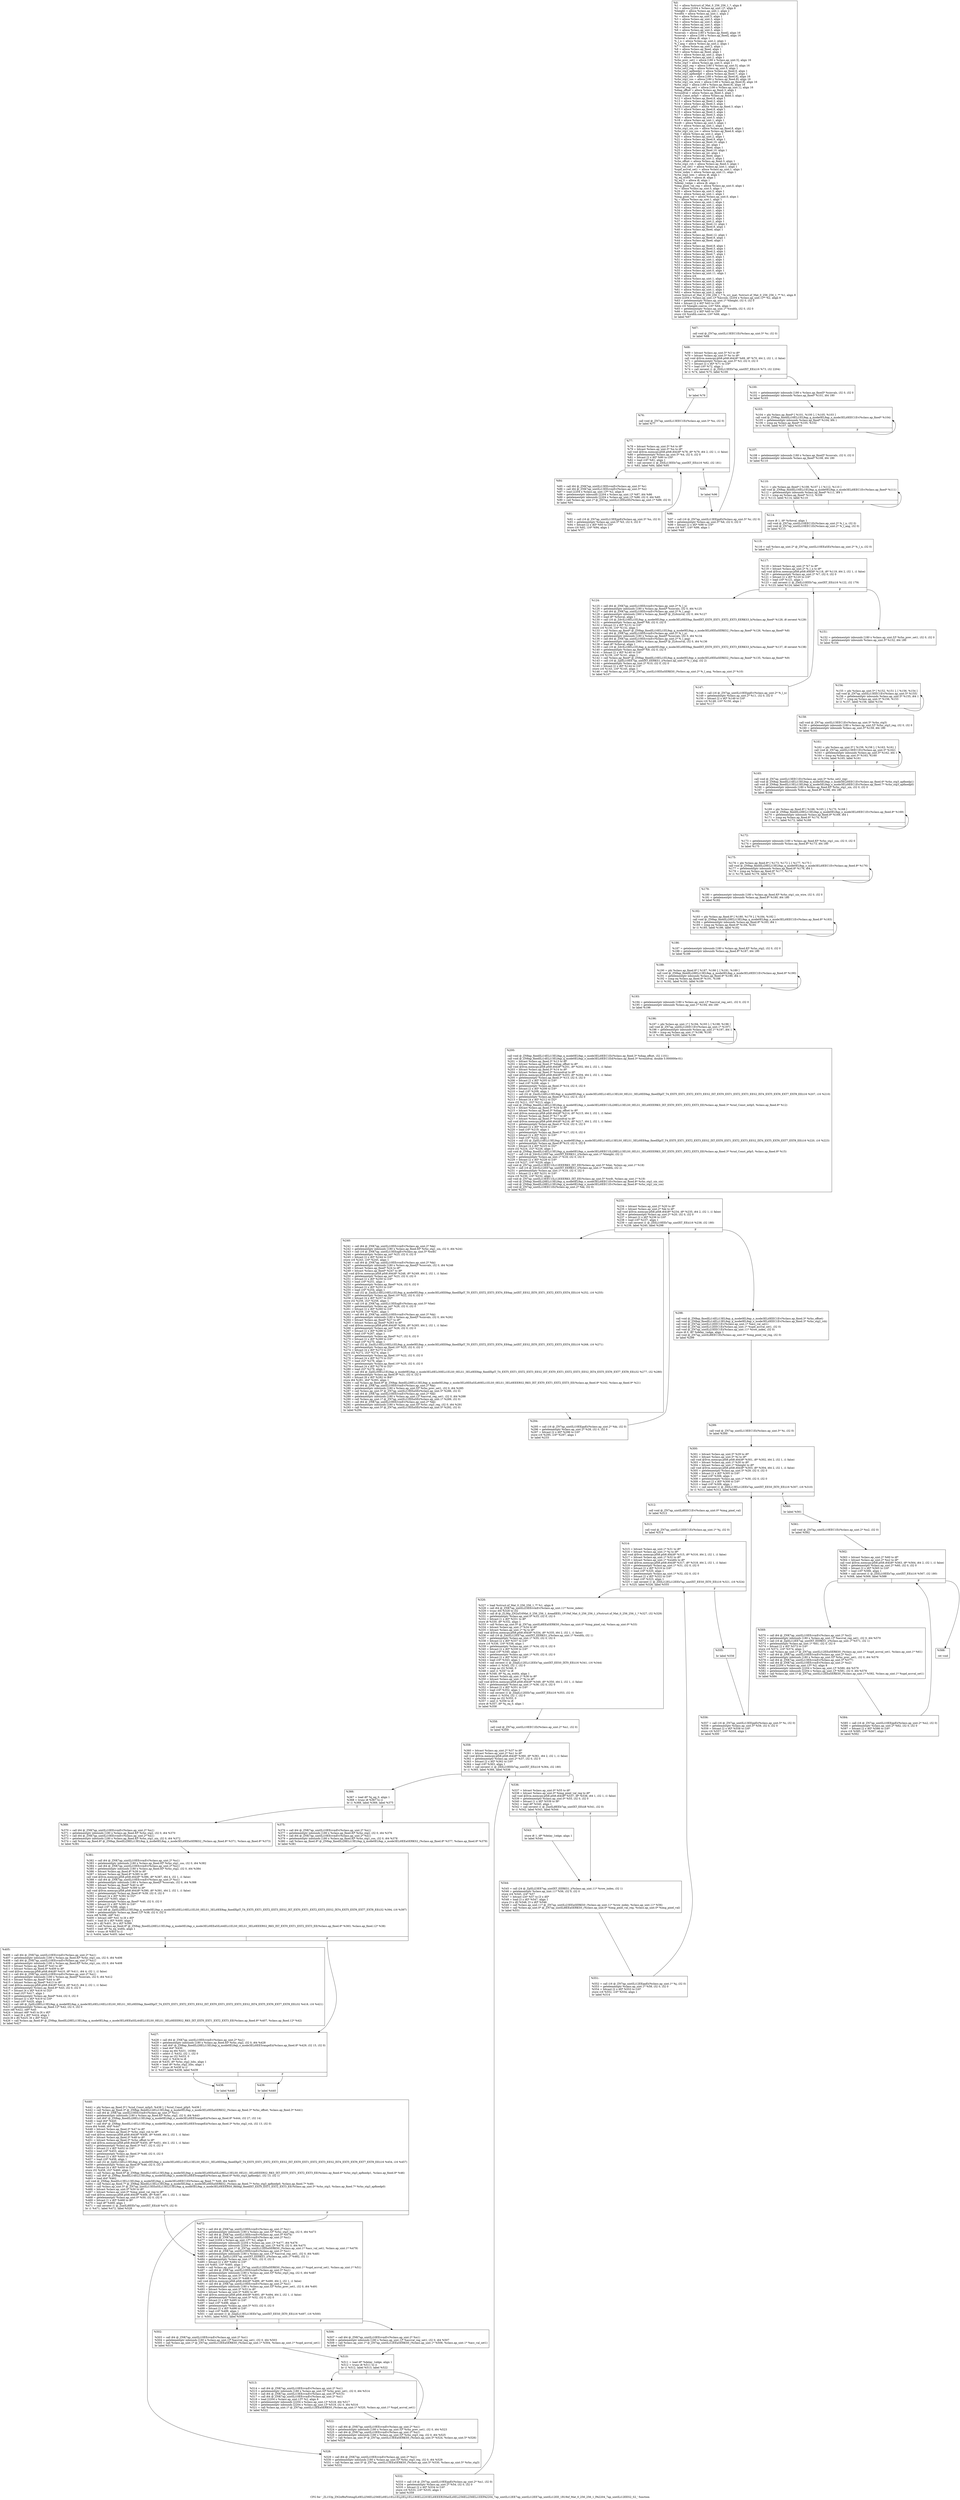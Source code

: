 digraph "CFG for '_ZL153p_ZN2xf8xfVotingILi0ELi256ELi256ELi0ELi1ELi1ELj2ELj1ELi180ELi2203ELi0EEER3MatILi0ELi256ELi256ELi1EEPA2204_7ap_uintILi12EE7ap_uintILi12EE7ap_uintILi12EE_1R19xf_Mat_0_256_256_1_PA2204_7ap_uintILi12EES2_S2_' function" {
	label="CFG for '_ZL153p_ZN2xf8xfVotingILi0ELi256ELi256ELi0ELi1ELi1ELj2ELj1ELi180ELi2203ELi0EEER3MatILi0ELi256ELi256ELi1EEPA2204_7ap_uintILi12EE7ap_uintILi12EE7ap_uintILi12EE_1R19xf_Mat_0_256_256_1_PA2204_7ap_uintILi12EES2_S2_' function";

	Node0x1832340 [shape=record,label="{%0:\l  %1 = alloca %struct.xf_Mat_0_256_256_1_*, align 8\l  %2 = alloca [2204 x %class.ap_uint.1]*, align 8\l  %height = alloca %class.ap_uint.1, align 2\l  %width = alloca %class.ap_uint.1, align 2\l  %r = alloca %class.ap_uint.5, align 1\l  %3 = alloca %class.ap_uint.5, align 1\l  %n = alloca %class.ap_uint.5, align 1\l  %4 = alloca %class.ap_uint.5, align 1\l  %5 = alloca %class.ap_uint.5, align 1\l  %6 = alloca %class.ap_uint.5, align 1\l  %sinvals = alloca [180 x %class.ap_fixed], align 16\l  %cosvals = alloca [180 x %class.ap_fixed], align 16\l  %rhoval = alloca i8, align 1\l  %_l_n = alloca %class.ap_uint.2, align 1\l  %_l_ang = alloca %class.ap_uint.2, align 1\l  %7 = alloca %class.ap_uint.2, align 1\l  %8 = alloca %class.ap_fixed, align 1\l  %9 = alloca %class.ap_fixed, align 1\l  %10 = alloca %class.ap_uint.2, align 1\l  %11 = alloca %class.ap_uint.2, align 1\l  %rho_prev_set1 = alloca [180 x %class.ap_uint.5], align 16\l  %rho_stg3 = alloca %class.ap_uint.5, align 1\l  %rho_stg3_reg = alloca [180 x %class.ap_uint.5], align 16\l  %rho_set2_reg = alloca %class.ap_uint.5, align 1\l  %rho_stg3_apfixedp1 = alloca %class.ap_fixed.6, align 1\l  %rho_stg3_apfixedp0 = alloca %class.ap_fixed.7, align 1\l  %rho_stg1_sin = alloca [180 x %class.ap_fixed.8], align 16\l  %rho_stg1_cos = alloca [180 x %class.ap_fixed.8], align 16\l  %rho_stg1_sin_wire = alloca [180 x %class.ap_fixed.8], align 16\l  %rho_stg2 = alloca [180 x %class.ap_fixed.8], align 16\l  %accval_reg_set1 = alloca [180 x %class.ap_uint.1], align 16\l  %diag_offset = alloca %class.ap_fixed.3, align 1\l  %roundval = alloca %class.ap_fixed.3, align 1\l  %rnd_Const_m0p5 = alloca %class.ap_fixed.3, align 1\l  %12 = alloca %class.ap_fixed.8, align 1\l  %13 = alloca %class.ap_fixed.3, align 1\l  %14 = alloca %class.ap_fixed.3, align 1\l  %rnd_Const_p0p5 = alloca %class.ap_fixed.3, align 1\l  %15 = alloca %class.ap_fixed.8, align 1\l  %16 = alloca %class.ap_fixed.3, align 1\l  %17 = alloca %class.ap_fixed.3, align 1\l  %hei = alloca %class.ap_uint.5, align 1\l  %18 = alloca %class.ap_uint.1, align 1\l  %wdt = alloca %class.ap_uint.5, align 1\l  %19 = alloca %class.ap_uint.1, align 1\l  %rho_stg1_sin_sin = alloca %class.ap_fixed.8, align 1\l  %rho_stg1_sin_cos = alloca %class.ap_fixed.8, align 1\l  %ki = alloca %class.ap_uint.2, align 1\l  %20 = alloca %class.ap_uint.2, align 1\l  %21 = alloca %class.ap_fixed.9, align 1\l  %22 = alloca %class.ap_fixed.10, align 1\l  %23 = alloca %class.ap_int, align 1\l  %24 = alloca %class.ap_fixed, align 1\l  %25 = alloca %class.ap_fixed.10, align 1\l  %26 = alloca %class.ap_int, align 1\l  %27 = alloca %class.ap_fixed, align 1\l  %28 = alloca %class.ap_uint.2, align 1\l  %rho_offset = alloca %class.ap_fixed.3, align 1\l  %rho_stg2_rsh = alloca %class.ap_fixed.3, align 1\l  %acc_val_set1 = alloca %class.ap_uint.1, align 1\l  %upd_accval_set1 = alloca %class.ap_uint.1, align 1\l  %row_index = alloca %class.ap_uint.11, align 1\l  %rho_stg2_lsbs = alloca i8, align 1\l  %j_eq_width = alloca i8, align 1\l  %j_eq_0 = alloca i8, align 1\l  %delay_1edge = alloca i8, align 1\l  %img_pixel_val_reg = alloca %class.ap_uint.0, align 1\l  %i = alloca %class.ap_uint.5, align 1\l  %29 = alloca %class.ap_uint.5, align 1\l  %30 = alloca %class.ap_uint.1, align 1\l  %img_pixel_val = alloca %class.ap_uint.0, align 1\l  %j = alloca %class.ap_uint.1, align 1\l  %31 = alloca %class.ap_uint.1, align 1\l  %32 = alloca %class.ap_uint.1, align 1\l  %33 = alloca %class.ap_uint.0, align 1\l  %34 = alloca %class.ap_uint.1, align 1\l  %35 = alloca %class.ap_uint.1, align 1\l  %36 = alloca %class.ap_uint.1, align 1\l  %n1 = alloca %class.ap_uint.2, align 1\l  %37 = alloca %class.ap_uint.2, align 1\l  %38 = alloca %class.ap_fixed.12, align 1\l  %39 = alloca %class.ap_fixed.8, align 1\l  %40 = alloca %class.ap_fixed, align 1\l  %41 = alloca i48\l  %42 = alloca %class.ap_fixed.12, align 1\l  %43 = alloca %class.ap_fixed.8, align 1\l  %44 = alloca %class.ap_fixed, align 1\l  %45 = alloca i48\l  %46 = alloca %class.ap_fixed.8, align 1\l  %47 = alloca %class.ap_fixed.3, align 1\l  %48 = alloca %class.ap_fixed.3, align 1\l  %49 = alloca %class.ap_fixed.7, align 1\l  %50 = alloca %class.ap_uint.0, align 1\l  %51 = alloca %class.ap_uint.1, align 1\l  %52 = alloca %class.ap_uint.5, align 1\l  %53 = alloca %class.ap_uint.5, align 1\l  %54 = alloca %class.ap_uint.2, align 1\l  %55 = alloca %class.ap_uint.0, align 1\l  %56 = alloca %class.ap_uint.11, align 1\l  %57 = alloca i24\l  %58 = alloca %class.ap_uint.1, align 1\l  %59 = alloca %class.ap_uint.5, align 1\l  %n2 = alloca %class.ap_uint.2, align 1\l  %60 = alloca %class.ap_uint.2, align 1\l  %61 = alloca %class.ap_uint.1, align 1\l  %62 = alloca %class.ap_uint.2, align 1\l  store %struct.xf_Mat_0_256_256_1_* %_src_mat, %struct.xf_Mat_0_256_256_1_** %1, align 8\l  store [2204 x %class.ap_uint.1]* %accum, [2204 x %class.ap_uint.1]** %2, align 8\l  %63 = getelementptr %class.ap_uint.1* %height, i32 0, i32 0\l  %64 = bitcast [2 x i8]* %63 to i16*\l  store i16 %height.coerce, i16* %64, align 1\l  %65 = getelementptr %class.ap_uint.1* %width, i32 0, i32 0\l  %66 = bitcast [2 x i8]* %65 to i16*\l  store i16 %width.coerce, i16* %66, align 1\l  br label %67\l}"];
	Node0x1832340 -> Node0x1838530;
	Node0x1838530 [shape=record,label="{%67:\l\l  call void @_ZN7ap_uintILi13EEC1Ei(%class.ap_uint.5* %r, i32 0)\l  br label %68\l}"];
	Node0x1838530 -> Node0x18387c0;
	Node0x18387c0 [shape=record,label="{%68:\l\l  %69 = bitcast %class.ap_uint.5* %3 to i8*\l  %70 = bitcast %class.ap_uint.5* %r to i8*\l  call void @llvm.memcpy.p0i8.p0i8.i64(i8* %69, i8* %70, i64 2, i32 1, i1 false)\l  %71 = getelementptr %class.ap_uint.5* %3, i32 0, i32 0\l  %72 = bitcast [2 x i8]* %71 to i16*\l  %73 = load i16* %72, align 1\l  %74 = call zeroext i1 @_ZltILi13EEb7ap_uintIXT_EEi(i16 %73, i32 2204)\l  br i1 %74, label %75, label %100\l|{<s0>T|<s1>F}}"];
	Node0x18387c0:s0 -> Node0x1838d00;
	Node0x18387c0:s1 -> Node0x1838da0;
	Node0x1838d00 [shape=record,label="{%75:\l\l  br label %76\l}"];
	Node0x1838d00 -> Node0x1838ef0;
	Node0x1838ef0 [shape=record,label="{%76:\l\l  call void @_ZN7ap_uintILi13EEC1Ei(%class.ap_uint.5* %n, i32 0)\l  br label %77\l}"];
	Node0x1838ef0 -> Node0x18390b0;
	Node0x18390b0 [shape=record,label="{%77:\l\l  %78 = bitcast %class.ap_uint.5* %4 to i8*\l  %79 = bitcast %class.ap_uint.5* %n to i8*\l  call void @llvm.memcpy.p0i8.p0i8.i64(i8* %78, i8* %79, i64 2, i32 1, i1 false)\l  %80 = getelementptr %class.ap_uint.5* %4, i32 0, i32 0\l  %81 = bitcast [2 x i8]* %80 to i16*\l  %82 = load i16* %81, align 1\l  %83 = call zeroext i1 @_ZltILi13EEb7ap_uintIXT_EEi(i16 %82, i32 181)\l  br i1 %83, label %84, label %95\l|{<s0>T|<s1>F}}"];
	Node0x18390b0:s0 -> Node0x1839540;
	Node0x18390b0:s1 -> Node0x18395e0;
	Node0x1839540 [shape=record,label="{%84:\l\l  %85 = call i64 @_ZNK7ap_uintILi13EEcvmEv(%class.ap_uint.5* %r)\l  %86 = call i64 @_ZNK7ap_uintILi13EEcvmEv(%class.ap_uint.5* %n)\l  %87 = load [2204 x %class.ap_uint.1]** %2, align 8\l  %88 = getelementptr inbounds [2204 x %class.ap_uint.1]* %87, i64 %86\l  %89 = getelementptr inbounds [2204 x %class.ap_uint.1]* %88, i32 0, i64 %85\l  %90 = call %class.ap_uint.1* @_ZN7ap_uintILi12EEaSEi(%class.ap_uint.1* %89, i32 0)\l  br label %91\l}"];
	Node0x1839540 -> Node0x1839d50;
	Node0x1839d50 [shape=record,label="{%91:\l\l  %92 = call i16 @_ZN7ap_uintILi13EEppEi(%class.ap_uint.5* %n, i32 0)\l  %93 = getelementptr %class.ap_uint.5* %5, i32 0, i32 0\l  %94 = bitcast [2 x i8]* %93 to i16*\l  store i16 %92, i16* %94, align 1\l  br label %77\l}"];
	Node0x1839d50 -> Node0x18390b0;
	Node0x18395e0 [shape=record,label="{%95:\l\l  br label %96\l}"];
	Node0x18395e0 -> Node0x183a290;
	Node0x183a290 [shape=record,label="{%96:\l\l  %97 = call i16 @_ZN7ap_uintILi13EEppEi(%class.ap_uint.5* %r, i32 0)\l  %98 = getelementptr %class.ap_uint.5* %6, i32 0, i32 0\l  %99 = bitcast [2 x i8]* %98 to i16*\l  store i16 %97, i16* %99, align 1\l  br label %68\l}"];
	Node0x183a290 -> Node0x18387c0;
	Node0x1838da0 [shape=record,label="{%100:\l\l  %101 = getelementptr inbounds [180 x %class.ap_fixed]* %sinvals, i32 0, i32 0\l  %102 = getelementptr inbounds %class.ap_fixed* %101, i64 180\l  br label %103\l}"];
	Node0x1838da0 -> Node0x183a7a0;
	Node0x183a7a0 [shape=record,label="{%103:\l\l  %104 = phi %class.ap_fixed* [ %101, %100 ], [ %105, %103 ]\l  call void @_ZN8ap_fixedILi16ELi1EL9ap_q_mode0EL9ap_o_mode3ELi0EEC1Ev(%class.ap_fixed* %104)\l  %105 = getelementptr inbounds %class.ap_fixed* %104, i64 1\l  %106 = icmp eq %class.ap_fixed* %105, %102\l  br i1 %106, label %107, label %103\l|{<s0>T|<s1>F}}"];
	Node0x183a7a0:s0 -> Node0x183acd0;
	Node0x183a7a0:s1 -> Node0x183a7a0;
	Node0x183acd0 [shape=record,label="{%107:\l\l  %108 = getelementptr inbounds [180 x %class.ap_fixed]* %cosvals, i32 0, i32 0\l  %109 = getelementptr inbounds %class.ap_fixed* %108, i64 180\l  br label %110\l}"];
	Node0x183acd0 -> Node0x183af20;
	Node0x183af20 [shape=record,label="{%110:\l\l  %111 = phi %class.ap_fixed* [ %108, %107 ], [ %112, %110 ]\l  call void @_ZN8ap_fixedILi16ELi1EL9ap_q_mode0EL9ap_o_mode3ELi0EEC1Ev(%class.ap_fixed* %111)\l  %112 = getelementptr inbounds %class.ap_fixed* %111, i64 1\l  %113 = icmp eq %class.ap_fixed* %112, %109\l  br i1 %113, label %114, label %110\l|{<s0>T|<s1>F}}"];
	Node0x183af20:s0 -> Node0x183b0c0;
	Node0x183af20:s1 -> Node0x183af20;
	Node0x183b0c0 [shape=record,label="{%114:\l\l  store i8 1, i8* %rhoval, align 1\l  call void @_ZN7ap_uintILi10EEC1Ei(%class.ap_uint.2* %_l_n, i32 0)\l  call void @_ZN7ap_uintILi10EEC1Ei(%class.ap_uint.2* %_l_ang, i32 0)\l  br label %115\l}"];
	Node0x183b0c0 -> Node0x183b6f0;
	Node0x183b6f0 [shape=record,label="{%115:\l\l  %116 = call %class.ap_uint.2* @_ZN7ap_uintILi10EEaSEi(%class.ap_uint.2* %_l_n, i32 0)\l  br label %117\l}"];
	Node0x183b6f0 -> Node0x183b9b0;
	Node0x183b9b0 [shape=record,label="{%117:\l\l  %118 = bitcast %class.ap_uint.2* %7 to i8*\l  %119 = bitcast %class.ap_uint.2* %_l_n to i8*\l  call void @llvm.memcpy.p0i8.p0i8.i64(i8* %118, i8* %119, i64 2, i32 1, i1 false)\l  %120 = getelementptr %class.ap_uint.2* %7, i32 0, i32 0\l  %121 = bitcast [2 x i8]* %120 to i16*\l  %122 = load i16* %121, align 1\l  %123 = call zeroext i1 @_ZleILi10EEb7ap_uintIXT_EEi(i16 %122, i32 179)\l  br i1 %123, label %124, label %151\l|{<s0>T|<s1>F}}"];
	Node0x183b9b0:s0 -> Node0x183c090;
	Node0x183b9b0:s1 -> Node0x183c130;
	Node0x183c090 [shape=record,label="{%124:\l\l  %125 = call i64 @_ZNK7ap_uintILi10EEcvmEv(%class.ap_uint.2* %_l_n)\l  %126 = getelementptr inbounds [180 x %class.ap_fixed]* %sinvals, i32 0, i64 %125\l  %127 = call i64 @_ZNK7ap_uintILi10EEcvmEv(%class.ap_uint.2* %_l_ang)\l  %128 = getelementptr inbounds [360 x %class.ap_fixed]* @_ZL6sinval, i32 0, i64 %127\l  %129 = load i8* %rhoval, align 1\l  %130 = call i16 @_ZdvILi16ELi1EL9ap_q_mode0EL9ap_o_mode3ELi0EE8ap_fixedIXT_EXT0_EXT1_EXT2_EXT3_EERKS3_h(%class.ap_fixed* %128, i8 zeroext %129)\l  %131 = getelementptr %class.ap_fixed* %8, i32 0, i32 0\l  %132 = bitcast [2 x i8]* %131 to i16*\l  store i16 %130, i16* %132, align 1\l  %133 = call %class.ap_fixed* @_ZN8ap_fixedILi16ELi1EL9ap_q_mode0EL9ap_o_mode3ELi0EEaSERKS2_(%class.ap_fixed* %126, %class.ap_fixed* %8)\l  %134 = call i64 @_ZNK7ap_uintILi10EEcvmEv(%class.ap_uint.2* %_l_n)\l  %135 = getelementptr inbounds [180 x %class.ap_fixed]* %cosvals, i32 0, i64 %134\l  %136 = call i64 @_ZNK7ap_uintILi10EEcvmEv(%class.ap_uint.2* %_l_ang)\l  %137 = getelementptr inbounds [360 x %class.ap_fixed]* @_ZL6cosval, i32 0, i64 %136\l  %138 = load i8* %rhoval, align 1\l  %139 = call i16 @_ZdvILi16ELi1EL9ap_q_mode0EL9ap_o_mode3ELi0EE8ap_fixedIXT_EXT0_EXT1_EXT2_EXT3_EERKS3_h(%class.ap_fixed* %137, i8 zeroext %138)\l  %140 = getelementptr %class.ap_fixed* %9, i32 0, i32 0\l  %141 = bitcast [2 x i8]* %140 to i16*\l  store i16 %139, i16* %141, align 1\l  %142 = call %class.ap_fixed* @_ZN8ap_fixedILi16ELi1EL9ap_q_mode0EL9ap_o_mode3ELi0EEaSERKS2_(%class.ap_fixed* %135, %class.ap_fixed* %9)\l  %143 = call i16 @_ZplILi10EE7ap_uintIXT_EERKS1_i(%class.ap_uint.2* %_l_ang, i32 2)\l  %144 = getelementptr %class.ap_uint.2* %10, i32 0, i32 0\l  %145 = bitcast [2 x i8]* %144 to i16*\l  store i16 %143, i16* %145, align 1\l  %146 = call %class.ap_uint.2* @_ZN7ap_uintILi10EEaSERKS0_(%class.ap_uint.2* %_l_ang, %class.ap_uint.2* %10)\l  br label %147\l}"];
	Node0x183c090 -> Node0x183dc30;
	Node0x183dc30 [shape=record,label="{%147:\l\l  %148 = call i16 @_ZN7ap_uintILi10EEppEv(%class.ap_uint.2* %_l_n)\l  %149 = getelementptr %class.ap_uint.2* %11, i32 0, i32 0\l  %150 = bitcast [2 x i8]* %149 to i16*\l  store i16 %148, i16* %150, align 1\l  br label %117\l}"];
	Node0x183dc30 -> Node0x183b9b0;
	Node0x183c130 [shape=record,label="{%151:\l\l  %152 = getelementptr inbounds [180 x %class.ap_uint.5]* %rho_prev_set1, i32 0, i32 0\l  %153 = getelementptr inbounds %class.ap_uint.5* %152, i64 180\l  br label %154\l}"];
	Node0x183c130 -> Node0x183e930;
	Node0x183e930 [shape=record,label="{%154:\l\l  %155 = phi %class.ap_uint.5* [ %152, %151 ], [ %156, %154 ]\l  call void @_ZN7ap_uintILi13EEC1Ev(%class.ap_uint.5* %155)\l  %156 = getelementptr inbounds %class.ap_uint.5* %155, i64 1\l  %157 = icmp eq %class.ap_uint.5* %156, %153\l  br i1 %157, label %158, label %154\l|{<s0>T|<s1>F}}"];
	Node0x183e930:s0 -> Node0x183ee50;
	Node0x183e930:s1 -> Node0x183e930;
	Node0x183ee50 [shape=record,label="{%158:\l\l  call void @_ZN7ap_uintILi13EEC1Ev(%class.ap_uint.5* %rho_stg3)\l  %159 = getelementptr inbounds [180 x %class.ap_uint.5]* %rho_stg3_reg, i32 0, i32 0\l  %160 = getelementptr inbounds %class.ap_uint.5* %159, i64 180\l  br label %161\l}"];
	Node0x183ee50 -> Node0x183f140;
	Node0x183f140 [shape=record,label="{%161:\l\l  %162 = phi %class.ap_uint.5* [ %159, %158 ], [ %163, %161 ]\l  call void @_ZN7ap_uintILi13EEC1Ev(%class.ap_uint.5* %162)\l  %163 = getelementptr inbounds %class.ap_uint.5* %162, i64 1\l  %164 = icmp eq %class.ap_uint.5* %163, %160\l  br i1 %164, label %165, label %161\l|{<s0>T|<s1>F}}"];
	Node0x183f140:s0 -> Node0x183f4e0;
	Node0x183f140:s1 -> Node0x183f140;
	Node0x183f4e0 [shape=record,label="{%165:\l\l  call void @_ZN7ap_uintILi13EEC1Ev(%class.ap_uint.5* %rho_set2_reg)\l  call void @_ZN8ap_fixedILi14ELi13EL9ap_q_mode5EL9ap_o_mode3ELi0EEC1Ev(%class.ap_fixed.6* %rho_stg3_apfixedp1)\l  call void @_ZN8ap_fixedILi13ELi13EL9ap_q_mode5EL9ap_o_mode3ELi0EEC1Ev(%class.ap_fixed.7* %rho_stg3_apfixedp0)\l  %166 = getelementptr inbounds [180 x %class.ap_fixed.8]* %rho_stg1_sin, i32 0, i32 0\l  %167 = getelementptr inbounds %class.ap_fixed.8* %166, i64 180\l  br label %168\l}"];
	Node0x183f4e0 -> Node0x183fbf0;
	Node0x183fbf0 [shape=record,label="{%168:\l\l  %169 = phi %class.ap_fixed.8* [ %166, %165 ], [ %170, %168 ]\l  call void @_ZN8ap_fixedILi28ELi13EL9ap_q_mode0EL9ap_o_mode3ELi0EEC1Ev(%class.ap_fixed.8* %169)\l  %170 = getelementptr inbounds %class.ap_fixed.8* %169, i64 1\l  %171 = icmp eq %class.ap_fixed.8* %170, %167\l  br i1 %171, label %172, label %168\l|{<s0>T|<s1>F}}"];
	Node0x183fbf0:s0 -> Node0x18401f0;
	Node0x183fbf0:s1 -> Node0x183fbf0;
	Node0x18401f0 [shape=record,label="{%172:\l\l  %173 = getelementptr inbounds [180 x %class.ap_fixed.8]* %rho_stg1_cos, i32 0, i32 0\l  %174 = getelementptr inbounds %class.ap_fixed.8* %173, i64 180\l  br label %175\l}"];
	Node0x18401f0 -> Node0x1840440;
	Node0x1840440 [shape=record,label="{%175:\l\l  %176 = phi %class.ap_fixed.8* [ %173, %172 ], [ %177, %175 ]\l  call void @_ZN8ap_fixedILi28ELi13EL9ap_q_mode0EL9ap_o_mode3ELi0EEC1Ev(%class.ap_fixed.8* %176)\l  %177 = getelementptr inbounds %class.ap_fixed.8* %176, i64 1\l  %178 = icmp eq %class.ap_fixed.8* %177, %174\l  br i1 %178, label %179, label %175\l|{<s0>T|<s1>F}}"];
	Node0x1840440:s0 -> Node0x1840590;
	Node0x1840440:s1 -> Node0x1840440;
	Node0x1840590 [shape=record,label="{%179:\l\l  %180 = getelementptr inbounds [180 x %class.ap_fixed.8]* %rho_stg1_sin_wire, i32 0, i32 0\l  %181 = getelementptr inbounds %class.ap_fixed.8* %180, i64 180\l  br label %182\l}"];
	Node0x1840590 -> Node0x18409a0;
	Node0x18409a0 [shape=record,label="{%182:\l\l  %183 = phi %class.ap_fixed.8* [ %180, %179 ], [ %184, %182 ]\l  call void @_ZN8ap_fixedILi28ELi13EL9ap_q_mode0EL9ap_o_mode3ELi0EEC1Ev(%class.ap_fixed.8* %183)\l  %184 = getelementptr inbounds %class.ap_fixed.8* %183, i64 1\l  %185 = icmp eq %class.ap_fixed.8* %184, %181\l  br i1 %185, label %186, label %182\l|{<s0>T|<s1>F}}"];
	Node0x18409a0:s0 -> Node0x1840dc0;
	Node0x18409a0:s1 -> Node0x18409a0;
	Node0x1840dc0 [shape=record,label="{%186:\l\l  %187 = getelementptr inbounds [180 x %class.ap_fixed.8]* %rho_stg2, i32 0, i32 0\l  %188 = getelementptr inbounds %class.ap_fixed.8* %187, i64 180\l  br label %189\l}"];
	Node0x1840dc0 -> Node0x1841010;
	Node0x1841010 [shape=record,label="{%189:\l\l  %190 = phi %class.ap_fixed.8* [ %187, %186 ], [ %191, %189 ]\l  call void @_ZN8ap_fixedILi28ELi13EL9ap_q_mode0EL9ap_o_mode3ELi0EEC1Ev(%class.ap_fixed.8* %190)\l  %191 = getelementptr inbounds %class.ap_fixed.8* %190, i64 1\l  %192 = icmp eq %class.ap_fixed.8* %191, %188\l  br i1 %192, label %193, label %189\l|{<s0>T|<s1>F}}"];
	Node0x1841010:s0 -> Node0x18410f0;
	Node0x1841010:s1 -> Node0x1841010;
	Node0x18410f0 [shape=record,label="{%193:\l\l  %194 = getelementptr inbounds [180 x %class.ap_uint.1]* %accval_reg_set1, i32 0, i32 0\l  %195 = getelementptr inbounds %class.ap_uint.1* %194, i64 180\l  br label %196\l}"];
	Node0x18410f0 -> Node0x1841500;
	Node0x1841500 [shape=record,label="{%196:\l\l  %197 = phi %class.ap_uint.1* [ %194, %193 ], [ %198, %196 ]\l  call void @_ZN7ap_uintILi12EEC1Ev(%class.ap_uint.1* %197)\l  %198 = getelementptr inbounds %class.ap_uint.1* %197, i64 1\l  %199 = icmp eq %class.ap_uint.1* %198, %195\l  br i1 %199, label %200, label %196\l|{<s0>T|<s1>F}}"];
	Node0x1841500:s0 -> Node0x18418e0;
	Node0x1841500:s1 -> Node0x1841500;
	Node0x18418e0 [shape=record,label="{%200:\l\l  call void @_ZN8ap_fixedILi14ELi13EL9ap_q_mode0EL9ap_o_mode3ELi0EEC1Ei(%class.ap_fixed.3* %diag_offset, i32 1101)\l  call void @_ZN8ap_fixedILi14ELi13EL9ap_q_mode0EL9ap_o_mode3ELi0EEC1Ed(%class.ap_fixed.3* %roundval, double 5.000000e-01)\l  %201 = bitcast %class.ap_fixed.3* %13 to i8*\l  %202 = bitcast %class.ap_fixed.3* %diag_offset to i8*\l  call void @llvm.memcpy.p0i8.p0i8.i64(i8* %201, i8* %202, i64 2, i32 1, i1 false)\l  %203 = bitcast %class.ap_fixed.3* %14 to i8*\l  %204 = bitcast %class.ap_fixed.3* %roundval to i8*\l  call void @llvm.memcpy.p0i8.p0i8.i64(i8* %203, i8* %204, i64 2, i32 1, i1 false)\l  %205 = getelementptr %class.ap_fixed.3* %13, i32 0, i32 0\l  %206 = bitcast [2 x i8]* %205 to i16*\l  %207 = load i16* %206, align 1\l  %208 = getelementptr %class.ap_fixed.3* %14, i32 0, i32 0\l  %209 = bitcast [2 x i8]* %208 to i16*\l  %210 = load i16* %209, align 1\l  %211 = call i32 @_ZmiILi14ELi13EL9ap_q_mode0EL9ap_o_mode3ELi0ELi14ELi13ELS0_0ELS1_3ELi0EE8ap_fixedIXplT_T4_EXT5_EXT1_EXT2_EXT3_EES2_IXT_EXT0_EXT1_EXT2_EXT3_EES2_IXT4_EXT5_EXT6_EXT7_EXT8_EE(i16 %207, i16 %210)\l  %212 = getelementptr %class.ap_fixed.8* %12, i32 0, i32 0\l  %213 = bitcast [4 x i8]* %212 to i32*\l  store i32 %211, i32* %213, align 1\l  call void @_ZN8ap_fixedILi14ELi13EL9ap_q_mode0EL9ap_o_mode3ELi0EEC1ILi28ELi13ELS0_0ELS1_3ELi0EEERKS_IXT_EXT0_EXT1_EXT2_EXT3_EE(%class.ap_fixed.3* %rnd_Const_m0p5, %class.ap_fixed.8* %12)\l  %214 = bitcast %class.ap_fixed.3* %16 to i8*\l  %215 = bitcast %class.ap_fixed.3* %diag_offset to i8*\l  call void @llvm.memcpy.p0i8.p0i8.i64(i8* %214, i8* %215, i64 2, i32 1, i1 false)\l  %216 = bitcast %class.ap_fixed.3* %17 to i8*\l  %217 = bitcast %class.ap_fixed.3* %roundval to i8*\l  call void @llvm.memcpy.p0i8.p0i8.i64(i8* %216, i8* %217, i64 2, i32 1, i1 false)\l  %218 = getelementptr %class.ap_fixed.3* %16, i32 0, i32 0\l  %219 = bitcast [2 x i8]* %218 to i16*\l  %220 = load i16* %219, align 1\l  %221 = getelementptr %class.ap_fixed.3* %17, i32 0, i32 0\l  %222 = bitcast [2 x i8]* %221 to i16*\l  %223 = load i16* %222, align 1\l  %224 = call i32 @_ZplILi14ELi13EL9ap_q_mode0EL9ap_o_mode3ELi0ELi14ELi13ELS0_0ELS1_3ELi0EE8ap_fixedIXplT_T4_EXT5_EXT1_EXT2_EXT3_EES2_IXT_EXT0_EXT1_EXT2_EXT3_EES2_IXT4_EXT5_EXT6_EXT7_EXT8_EE(i16 %220, i16 %223)\l  %225 = getelementptr %class.ap_fixed.8* %15, i32 0, i32 0\l  %226 = bitcast [4 x i8]* %225 to i32*\l  store i32 %224, i32* %226, align 1\l  call void @_ZN8ap_fixedILi14ELi13EL9ap_q_mode0EL9ap_o_mode3ELi0EEC1ILi28ELi13ELS0_0ELS1_3ELi0EEERKS_IXT_EXT0_EXT1_EXT2_EXT3_EE(%class.ap_fixed.3* %rnd_Const_p0p5, %class.ap_fixed.8* %15)\l  %227 = call i16 @_ZdvILi12EE7ap_uintIXT_EERKS1_i(%class.ap_uint.1* %height, i32 2)\l  %228 = getelementptr %class.ap_uint.1* %18, i32 0, i32 0\l  %229 = bitcast [2 x i8]* %228 to i16*\l  store i16 %227, i16* %229, align 1\l  call void @_ZN7ap_uintILi13EEC1ILi12EEERKS_IXT_EE(%class.ap_uint.5* %hei, %class.ap_uint.1* %18)\l  %230 = call i16 @_ZdvILi12EE7ap_uintIXT_EERKS1_i(%class.ap_uint.1* %width, i32 2)\l  %231 = getelementptr %class.ap_uint.1* %19, i32 0, i32 0\l  %232 = bitcast [2 x i8]* %231 to i16*\l  store i16 %230, i16* %232, align 1\l  call void @_ZN7ap_uintILi13EEC1ILi12EEERKS_IXT_EE(%class.ap_uint.5* %wdt, %class.ap_uint.1* %19)\l  call void @_ZN8ap_fixedILi28ELi13EL9ap_q_mode0EL9ap_o_mode3ELi0EEC1Ev(%class.ap_fixed.8* %rho_stg1_sin_sin)\l  call void @_ZN8ap_fixedILi28ELi13EL9ap_q_mode0EL9ap_o_mode3ELi0EEC1Ev(%class.ap_fixed.8* %rho_stg1_sin_cos)\l  call void @_ZN7ap_uintILi10EEC1Ei(%class.ap_uint.2* %ki, i32 0)\l  br label %233\l}"];
	Node0x18418e0 -> Node0x1844a50;
	Node0x1844a50 [shape=record,label="{%233:\l\l  %234 = bitcast %class.ap_uint.2* %20 to i8*\l  %235 = bitcast %class.ap_uint.2* %ki to i8*\l  call void @llvm.memcpy.p0i8.p0i8.i64(i8* %234, i8* %235, i64 2, i32 1, i1 false)\l  %236 = getelementptr %class.ap_uint.2* %20, i32 0, i32 0\l  %237 = bitcast [2 x i8]* %236 to i16*\l  %238 = load i16* %237, align 1\l  %239 = call zeroext i1 @_ZltILi10EEb7ap_uintIXT_EEi(i16 %238, i32 180)\l  br i1 %239, label %240, label %298\l|{<s0>T|<s1>F}}"];
	Node0x1844a50:s0 -> Node0x18451f0;
	Node0x1844a50:s1 -> Node0x1845290;
	Node0x18451f0 [shape=record,label="{%240:\l\l  %241 = call i64 @_ZNK7ap_uintILi10EEcvmEv(%class.ap_uint.2* %ki)\l  %242 = getelementptr inbounds [180 x %class.ap_fixed.8]* %rho_stg1_sin, i32 0, i64 %241\l  %243 = call i16 @_ZNK7ap_uintILi13EEngEv(%class.ap_uint.5* %wdt)\l  %244 = getelementptr %class.ap_int* %23, i32 0, i32 0\l  %245 = bitcast [2 x i8]* %244 to i16*\l  store i16 %243, i16* %245, align 1\l  %246 = call i64 @_ZNK7ap_uintILi10EEcvmEv(%class.ap_uint.2* %ki)\l  %247 = getelementptr inbounds [180 x %class.ap_fixed]* %cosvals, i32 0, i64 %246\l  %248 = bitcast %class.ap_fixed* %24 to i8*\l  %249 = bitcast %class.ap_fixed* %247 to i8*\l  call void @llvm.memcpy.p0i8.p0i8.i64(i8* %248, i8* %249, i64 2, i32 1, i1 false)\l  %250 = getelementptr %class.ap_int* %23, i32 0, i32 0\l  %251 = bitcast [2 x i8]* %250 to i16*\l  %252 = load i16* %251, align 1\l  %253 = getelementptr %class.ap_fixed* %24, i32 0, i32 0\l  %254 = bitcast [2 x i8]* %253 to i16*\l  %255 = load i16* %254, align 1\l  %256 = call i32 @_ZmlILi14ELi16ELi1EL9ap_q_mode0EL9ap_o_mode3ELi0EE8ap_fixedIXplT_T0_EXT1_EXT2_EXT3_EXT4_EE6ap_intIXT_EES2_IXT0_EXT1_EXT2_EXT3_EXT4_EE(i16 %252, i16 %255)\l  %257 = getelementptr %class.ap_fixed.10* %22, i32 0, i32 0\l  %258 = bitcast [4 x i8]* %257 to i32*\l  store i32 %256, i32* %258, align 1\l  %259 = call i16 @_ZNK7ap_uintILi13EEngEv(%class.ap_uint.5* %hei)\l  %260 = getelementptr %class.ap_int* %26, i32 0, i32 0\l  %261 = bitcast [2 x i8]* %260 to i16*\l  store i16 %259, i16* %261, align 1\l  %262 = call i64 @_ZNK7ap_uintILi10EEcvmEv(%class.ap_uint.2* %ki)\l  %263 = getelementptr inbounds [180 x %class.ap_fixed]* %sinvals, i32 0, i64 %262\l  %264 = bitcast %class.ap_fixed* %27 to i8*\l  %265 = bitcast %class.ap_fixed* %263 to i8*\l  call void @llvm.memcpy.p0i8.p0i8.i64(i8* %264, i8* %265, i64 2, i32 1, i1 false)\l  %266 = getelementptr %class.ap_int* %26, i32 0, i32 0\l  %267 = bitcast [2 x i8]* %266 to i16*\l  %268 = load i16* %267, align 1\l  %269 = getelementptr %class.ap_fixed* %27, i32 0, i32 0\l  %270 = bitcast [2 x i8]* %269 to i16*\l  %271 = load i16* %270, align 1\l  %272 = call i32 @_ZmlILi14ELi16ELi1EL9ap_q_mode0EL9ap_o_mode3ELi0EE8ap_fixedIXplT_T0_EXT1_EXT2_EXT3_EXT4_EE6ap_intIXT_EES2_IXT0_EXT1_EXT2_EXT3_EXT4_EE(i16 %268, i16 %271)\l  %273 = getelementptr %class.ap_fixed.10* %25, i32 0, i32 0\l  %274 = bitcast [4 x i8]* %273 to i32*\l  store i32 %272, i32* %274, align 1\l  %275 = getelementptr %class.ap_fixed.10* %22, i32 0, i32 0\l  %276 = bitcast [4 x i8]* %275 to i32*\l  %277 = load i32* %276, align 1\l  %278 = getelementptr %class.ap_fixed.10* %25, i32 0, i32 0\l  %279 = bitcast [4 x i8]* %278 to i32*\l  %280 = load i32* %279, align 1\l  %281 = call i64 @_ZplILi30ELi1EL9ap_q_mode0EL9ap_o_mode3ELi0ELi30ELi1ELS0_0ELS1_3ELi0EE8ap_fixedIXplT_T4_EXT5_EXT1_EXT2_EXT3_EES2_IXT_EXT0_EXT1_EXT2_EXT3_EES2_IXT4_EXT5_EXT6_EXT7_EXT8_EE(i32 %277, i32 %280)\l  %282 = getelementptr %class.ap_fixed.9* %21, i32 0, i32 0\l  %283 = bitcast [8 x i8]* %282 to i64*\l  store i64 %281, i64* %283, align 1\l  %284 = call %class.ap_fixed.8* @_ZN8ap_fixedILi28ELi13EL9ap_q_mode0EL9ap_o_mode3ELi0EEaSILi60ELi1ELS0_0ELS1_3ELi0EEERS2_RKS_IXT_EXT0_EXT1_EXT2_EXT3_EE(%class.ap_fixed.8* %242, %class.ap_fixed.9* %21)\l  %285 = call i64 @_ZNK7ap_uintILi10EEcvmEv(%class.ap_uint.2* %ki)\l  %286 = getelementptr inbounds [180 x %class.ap_uint.5]* %rho_prev_set1, i32 0, i64 %285\l  %287 = call %class.ap_uint.5* @_ZN7ap_uintILi13EEaSEi(%class.ap_uint.5* %286, i32 0)\l  %288 = call i64 @_ZNK7ap_uintILi10EEcvmEv(%class.ap_uint.2* %ki)\l  %289 = getelementptr inbounds [180 x %class.ap_uint.1]* %accval_reg_set1, i32 0, i64 %288\l  %290 = call %class.ap_uint.1* @_ZN7ap_uintILi12EEaSEi(%class.ap_uint.1* %289, i32 0)\l  %291 = call i64 @_ZNK7ap_uintILi10EEcvmEv(%class.ap_uint.2* %ki)\l  %292 = getelementptr inbounds [180 x %class.ap_uint.5]* %rho_stg3_reg, i32 0, i64 %291\l  %293 = call %class.ap_uint.5* @_ZN7ap_uintILi13EEaSEi(%class.ap_uint.5* %292, i32 0)\l  br label %294\l}"];
	Node0x18451f0 -> Node0x1848b90;
	Node0x1848b90 [shape=record,label="{%294:\l\l  %295 = call i16 @_ZN7ap_uintILi10EEppEi(%class.ap_uint.2* %ki, i32 0)\l  %296 = getelementptr %class.ap_uint.2* %28, i32 0, i32 0\l  %297 = bitcast [2 x i8]* %296 to i16*\l  store i16 %295, i16* %297, align 1\l  br label %233\l}"];
	Node0x1848b90 -> Node0x1844a50;
	Node0x1845290 [shape=record,label="{%298:\l\l  call void @_ZN8ap_fixedILi14ELi13EL9ap_q_mode0EL9ap_o_mode3ELi0EEC1Ev(%class.ap_fixed.3* %rho_offset)\l  call void @_ZN8ap_fixedILi14ELi13EL9ap_q_mode0EL9ap_o_mode3ELi0EEC1Ev(%class.ap_fixed.3* %rho_stg2_rsh)\l  call void @_ZN7ap_uintILi12EEC1Ev(%class.ap_uint.1* %acc_val_set1)\l  call void @_ZN7ap_uintILi12EEC1Ei(%class.ap_uint.1* %upd_accval_set1, i32 0)\l  call void @_ZN7ap_uintILi23EEC1Ei(%class.ap_uint.11* %row_index, i32 0)\l  store i8 0, i8* %delay_1edge, align 1\l  call void @_ZN7ap_uintILi8EEC1Ei(%class.ap_uint.0* %img_pixel_val_reg, i32 0)\l  br label %299\l}"];
	Node0x1845290 -> Node0x18492c0;
	Node0x18492c0 [shape=record,label="{%299:\l\l  call void @_ZN7ap_uintILi13EEC1Ei(%class.ap_uint.5* %i, i32 0)\l  br label %300\l}"];
	Node0x18492c0 -> Node0x184a3a0;
	Node0x184a3a0 [shape=record,label="{%300:\l\l  %301 = bitcast %class.ap_uint.5* %29 to i8*\l  %302 = bitcast %class.ap_uint.5* %i to i8*\l  call void @llvm.memcpy.p0i8.p0i8.i64(i8* %301, i8* %302, i64 2, i32 1, i1 false)\l  %303 = bitcast %class.ap_uint.1* %30 to i8*\l  %304 = bitcast %class.ap_uint.1* %height to i8*\l  call void @llvm.memcpy.p0i8.p0i8.i64(i8* %303, i8* %304, i64 2, i32 1, i1 false)\l  %305 = getelementptr %class.ap_uint.5* %29, i32 0, i32 0\l  %306 = bitcast [2 x i8]* %305 to i16*\l  %307 = load i16* %306, align 1\l  %308 = getelementptr %class.ap_uint.1* %30, i32 0, i32 0\l  %309 = bitcast [2 x i8]* %308 to i16*\l  %310 = load i16* %309, align 1\l  %311 = call zeroext i1 @_ZltILi13ELi12EEb7ap_uintIXT_EES0_IXT0_EE(i16 %307, i16 %310)\l  br i1 %311, label %312, label %560\l|{<s0>T|<s1>F}}"];
	Node0x184a3a0:s0 -> Node0x184add0;
	Node0x184a3a0:s1 -> Node0x184ae30;
	Node0x184add0 [shape=record,label="{%312:\l\l  call void @_ZN7ap_uintILi8EEC1Ev(%class.ap_uint.0* %img_pixel_val)\l  br label %313\l}"];
	Node0x184add0 -> Node0x184b180;
	Node0x184b180 [shape=record,label="{%313:\l\l  call void @_ZN7ap_uintILi12EEC1Ei(%class.ap_uint.1* %j, i32 0)\l  br label %314\l}"];
	Node0x184b180 -> Node0x184b350;
	Node0x184b350 [shape=record,label="{%314:\l\l  %315 = bitcast %class.ap_uint.1* %31 to i8*\l  %316 = bitcast %class.ap_uint.1* %j to i8*\l  call void @llvm.memcpy.p0i8.p0i8.i64(i8* %315, i8* %316, i64 2, i32 1, i1 false)\l  %317 = bitcast %class.ap_uint.1* %32 to i8*\l  %318 = bitcast %class.ap_uint.1* %width to i8*\l  call void @llvm.memcpy.p0i8.p0i8.i64(i8* %317, i8* %318, i64 2, i32 1, i1 false)\l  %319 = getelementptr %class.ap_uint.1* %31, i32 0, i32 0\l  %320 = bitcast [2 x i8]* %319 to i16*\l  %321 = load i16* %320, align 1\l  %322 = getelementptr %class.ap_uint.1* %32, i32 0, i32 0\l  %323 = bitcast [2 x i8]* %322 to i16*\l  %324 = load i16* %323, align 1\l  %325 = call zeroext i1 @_ZltILi12ELi12EEb7ap_uintIXT_EES0_IXT0_EE(i16 %321, i16 %324)\l  br i1 %325, label %326, label %555\l|{<s0>T|<s1>F}}"];
	Node0x184b350:s0 -> Node0x184bd80;
	Node0x184b350:s1 -> Node0x184be20;
	Node0x184bd80 [shape=record,label="{%326:\l\l  %327 = load %struct.xf_Mat_0_256_256_1_** %1, align 8\l  %328 = call i64 @_ZNK7ap_uintILi23EEcvmEv(%class.ap_uint.11* %row_index)\l  %329 = trunc i64 %328 to i32\l  %330 = call i8 @_ZL36p_ZN2xf16Mat_0_256_256_1_4readIEEi_1P19xf_Mat_0_256_256_1_i(%struct.xf_Mat_0_256_256_1_* %327, i32 %329)\l  %331 = getelementptr %class.ap_uint.0* %33, i32 0, i32 0\l  %332 = bitcast [1 x i8]* %331 to i8*\l  store i8 %330, i8* %332, align 1\l  %333 = call %class.ap_uint.0* @_ZN7ap_uintILi8EEaSERKS0_(%class.ap_uint.0* %img_pixel_val, %class.ap_uint.0* %33)\l  %334 = bitcast %class.ap_uint.1* %34 to i8*\l  %335 = bitcast %class.ap_uint.1* %j to i8*\l  call void @llvm.memcpy.p0i8.p0i8.i64(i8* %334, i8* %335, i64 2, i32 1, i1 false)\l  %336 = call i16 @_ZmiILi12EE7ap_uintIXT_EERKS1_i(%class.ap_uint.1* %width, i32 1)\l  %337 = getelementptr %class.ap_uint.1* %35, i32 0, i32 0\l  %338 = bitcast [2 x i8]* %337 to i16*\l  store i16 %336, i16* %338, align 1\l  %339 = getelementptr %class.ap_uint.1* %34, i32 0, i32 0\l  %340 = bitcast [2 x i8]* %339 to i16*\l  %341 = load i16* %340, align 1\l  %342 = getelementptr %class.ap_uint.1* %35, i32 0, i32 0\l  %343 = bitcast [2 x i8]* %342 to i16*\l  %344 = load i16* %343, align 1\l  %345 = call zeroext i1 @_ZeqILi12ELi12EEb7ap_uintIXT_EES0_IXT0_EE(i16 %341, i16 %344)\l  %346 = select i1 %345, i32 1, i32 0\l  %347 = icmp ne i32 %346, 0\l  %348 = zext i1 %347 to i8\l  store i8 %348, i8* %j_eq_width, align 1\l  %349 = bitcast %class.ap_uint.1* %36 to i8*\l  %350 = bitcast %class.ap_uint.1* %j to i8*\l  call void @llvm.memcpy.p0i8.p0i8.i64(i8* %349, i8* %350, i64 2, i32 1, i1 false)\l  %351 = getelementptr %class.ap_uint.1* %36, i32 0, i32 0\l  %352 = bitcast [2 x i8]* %351 to i16*\l  %353 = load i16* %352, align 1\l  %354 = call zeroext i1 @_ZeqILi12EEb7ap_uintIXT_EEi(i16 %353, i32 0)\l  %355 = select i1 %354, i32 1, i32 0\l  %356 = icmp ne i32 %355, 0\l  %357 = zext i1 %356 to i8\l  store i8 %357, i8* %j_eq_0, align 1\l  br label %358\l}"];
	Node0x184bd80 -> Node0x184e790;
	Node0x184e790 [shape=record,label="{%358:\l\l  call void @_ZN7ap_uintILi10EEC1Ei(%class.ap_uint.2* %n1, i32 0)\l  br label %359\l}"];
	Node0x184e790 -> Node0x184e960;
	Node0x184e960 [shape=record,label="{%359:\l\l  %360 = bitcast %class.ap_uint.2* %37 to i8*\l  %361 = bitcast %class.ap_uint.2* %n1 to i8*\l  call void @llvm.memcpy.p0i8.p0i8.i64(i8* %360, i8* %361, i64 2, i32 1, i1 false)\l  %362 = getelementptr %class.ap_uint.2* %37, i32 0, i32 0\l  %363 = bitcast [2 x i8]* %362 to i16*\l  %364 = load i16* %363, align 1\l  %365 = call zeroext i1 @_ZltILi10EEb7ap_uintIXT_EEi(i16 %364, i32 180)\l  br i1 %365, label %366, label %536\l|{<s0>T|<s1>F}}"];
	Node0x184e960:s0 -> Node0x184eea0;
	Node0x184e960:s1 -> Node0x184ef40;
	Node0x184eea0 [shape=record,label="{%366:\l\l  %367 = load i8* %j_eq_0, align 1\l  %368 = trunc i8 %367 to i1\l  br i1 %368, label %369, label %375\l|{<s0>T|<s1>F}}"];
	Node0x184eea0:s0 -> Node0x184f190;
	Node0x184eea0:s1 -> Node0x184f1f0;
	Node0x184f190 [shape=record,label="{%369:\l\l  %370 = call i64 @_ZNK7ap_uintILi10EEcvmEv(%class.ap_uint.2* %n1)\l  %371 = getelementptr inbounds [180 x %class.ap_fixed.8]* %rho_stg2, i32 0, i64 %370\l  %372 = call i64 @_ZNK7ap_uintILi10EEcvmEv(%class.ap_uint.2* %n1)\l  %373 = getelementptr inbounds [180 x %class.ap_fixed.8]* %rho_stg1_sin, i32 0, i64 %372\l  %374 = call %class.ap_fixed.8* @_ZN8ap_fixedILi28ELi13EL9ap_q_mode0EL9ap_o_mode3ELi0EEaSERKS2_(%class.ap_fixed.8* %371, %class.ap_fixed.8* %373)\l  br label %381\l}"];
	Node0x184f190 -> Node0x184f7e0;
	Node0x184f1f0 [shape=record,label="{%375:\l\l  %376 = call i64 @_ZNK7ap_uintILi10EEcvmEv(%class.ap_uint.2* %n1)\l  %377 = getelementptr inbounds [180 x %class.ap_fixed.8]* %rho_stg2, i32 0, i64 %376\l  %378 = call i64 @_ZNK7ap_uintILi10EEcvmEv(%class.ap_uint.2* %n1)\l  %379 = getelementptr inbounds [180 x %class.ap_fixed.8]* %rho_stg1_cos, i32 0, i64 %378\l  %380 = call %class.ap_fixed.8* @_ZN8ap_fixedILi28ELi13EL9ap_q_mode0EL9ap_o_mode3ELi0EEaSERKS2_(%class.ap_fixed.8* %377, %class.ap_fixed.8* %379)\l  br label %381\l}"];
	Node0x184f1f0 -> Node0x184f7e0;
	Node0x184f7e0 [shape=record,label="{%381:\l\l  %382 = call i64 @_ZNK7ap_uintILi10EEcvmEv(%class.ap_uint.2* %n1)\l  %383 = getelementptr inbounds [180 x %class.ap_fixed.8]* %rho_stg1_cos, i32 0, i64 %382\l  %384 = call i64 @_ZNK7ap_uintILi10EEcvmEv(%class.ap_uint.2* %n1)\l  %385 = getelementptr inbounds [180 x %class.ap_fixed.8]* %rho_stg2, i32 0, i64 %384\l  %386 = bitcast %class.ap_fixed.8* %39 to i8*\l  %387 = bitcast %class.ap_fixed.8* %385 to i8*\l  call void @llvm.memcpy.p0i8.p0i8.i64(i8* %386, i8* %387, i64 4, i32 1, i1 false)\l  %388 = call i64 @_ZNK7ap_uintILi10EEcvmEv(%class.ap_uint.2* %n1)\l  %389 = getelementptr inbounds [180 x %class.ap_fixed]* %cosvals, i32 0, i64 %388\l  %390 = bitcast %class.ap_fixed* %40 to i8*\l  %391 = bitcast %class.ap_fixed* %389 to i8*\l  call void @llvm.memcpy.p0i8.p0i8.i64(i8* %390, i8* %391, i64 2, i32 1, i1 false)\l  %392 = getelementptr %class.ap_fixed.8* %39, i32 0, i32 0\l  %393 = bitcast [4 x i8]* %392 to i32*\l  %394 = load i32* %393, align 1\l  %395 = getelementptr %class.ap_fixed* %40, i32 0, i32 0\l  %396 = bitcast [2 x i8]* %395 to i16*\l  %397 = load i16* %396, align 1\l  %398 = call i48 @_ZplILi28ELi13EL9ap_q_mode0EL9ap_o_mode3ELi0ELi16ELi1ELS0_0ELS1_3ELi0EE8ap_fixedIXplT_T4_EXT5_EXT1_EXT2_EXT3_EES2_IXT_EXT0_EXT1_EXT2_EXT3_EES2_IXT4_EXT5_EXT6_EXT7_EXT8_EE(i32 %394, i16 %397)\l  %399 = getelementptr %class.ap_fixed.12* %38, i32 0, i32 0\l  store i48 %398, i48* %41\l  %400 = bitcast i48* %41 to [6 x i8]*\l  %401 = load [6 x i8]* %400, align 1\l  store [6 x i8] %401, [6 x i8]* %399\l  %402 = call %class.ap_fixed.8* @_ZN8ap_fixedILi28ELi13EL9ap_q_mode0EL9ap_o_mode3ELi0EEaSILi44ELi1ELS0_0ELS1_3ELi0EEERS2_RKS_IXT_EXT0_EXT1_EXT2_EXT3_EE(%class.ap_fixed.8* %383, %class.ap_fixed.12* %38)\l  %403 = load i8* %j_eq_width, align 1\l  %404 = trunc i8 %403 to i1\l  br i1 %404, label %405, label %427\l|{<s0>T|<s1>F}}"];
	Node0x184f7e0:s0 -> Node0x184fbd0;
	Node0x184f7e0:s1 -> Node0x1852210;
	Node0x184fbd0 [shape=record,label="{%405:\l\l  %406 = call i64 @_ZNK7ap_uintILi10EEcvmEv(%class.ap_uint.2* %n1)\l  %407 = getelementptr inbounds [180 x %class.ap_fixed.8]* %rho_stg1_sin, i32 0, i64 %406\l  %408 = call i64 @_ZNK7ap_uintILi10EEcvmEv(%class.ap_uint.2* %n1)\l  %409 = getelementptr inbounds [180 x %class.ap_fixed.8]* %rho_stg1_sin, i32 0, i64 %408\l  %410 = bitcast %class.ap_fixed.8* %43 to i8*\l  %411 = bitcast %class.ap_fixed.8* %409 to i8*\l  call void @llvm.memcpy.p0i8.p0i8.i64(i8* %410, i8* %411, i64 4, i32 1, i1 false)\l  %412 = call i64 @_ZNK7ap_uintILi10EEcvmEv(%class.ap_uint.2* %n1)\l  %413 = getelementptr inbounds [180 x %class.ap_fixed]* %sinvals, i32 0, i64 %412\l  %414 = bitcast %class.ap_fixed* %44 to i8*\l  %415 = bitcast %class.ap_fixed* %413 to i8*\l  call void @llvm.memcpy.p0i8.p0i8.i64(i8* %414, i8* %415, i64 2, i32 1, i1 false)\l  %416 = getelementptr %class.ap_fixed.8* %43, i32 0, i32 0\l  %417 = bitcast [4 x i8]* %416 to i32*\l  %418 = load i32* %417, align 1\l  %419 = getelementptr %class.ap_fixed* %44, i32 0, i32 0\l  %420 = bitcast [2 x i8]* %419 to i16*\l  %421 = load i16* %420, align 1\l  %422 = call i48 @_ZplILi28ELi13EL9ap_q_mode0EL9ap_o_mode3ELi0ELi16ELi1ELS0_0ELS1_3ELi0EE8ap_fixedIXplT_T4_EXT5_EXT1_EXT2_EXT3_EES2_IXT_EXT0_EXT1_EXT2_EXT3_EES2_IXT4_EXT5_EXT6_EXT7_EXT8_EE(i32 %418, i16 %421)\l  %423 = getelementptr %class.ap_fixed.12* %42, i32 0, i32 0\l  store i48 %422, i48* %45\l  %424 = bitcast i48* %45 to [6 x i8]*\l  %425 = load [6 x i8]* %424, align 1\l  store [6 x i8] %425, [6 x i8]* %423\l  %426 = call %class.ap_fixed.8* @_ZN8ap_fixedILi28ELi13EL9ap_q_mode0EL9ap_o_mode3ELi0EEaSILi44ELi1ELS0_0ELS1_3ELi0EEERS2_RKS_IXT_EXT0_EXT1_EXT2_EXT3_EE(%class.ap_fixed.8* %407, %class.ap_fixed.12* %42)\l  br label %427\l}"];
	Node0x184fbd0 -> Node0x1852210;
	Node0x1852210 [shape=record,label="{%427:\l\l  %428 = call i64 @_ZNK7ap_uintILi10EEcvmEv(%class.ap_uint.2* %n1)\l  %429 = getelementptr inbounds [180 x %class.ap_fixed.8]* %rho_stg2, i32 0, i64 %428\l  %430 = call i64* @_ZN8ap_fixedILi28ELi13EL9ap_q_mode0EL9ap_o_mode3ELi0EE5rangeEii(%class.ap_fixed.8* %429, i32 15, i32 0)\l  %431 = load i64* %430\l  %432 = icmp eq i64 %431, 16384\l  %433 = select i1 %432, i32 1, i32 0\l  %434 = icmp ne i32 %433, 0\l  %435 = zext i1 %434 to i8\l  store i8 %435, i8* %rho_stg2_lsbs, align 1\l  %436 = load i8* %rho_stg2_lsbs, align 1\l  %437 = trunc i8 %436 to i1\l  br i1 %437, label %438, label %439\l|{<s0>T|<s1>F}}"];
	Node0x1852210:s0 -> Node0x1853bb0;
	Node0x1852210:s1 -> Node0x1853c50;
	Node0x1853bb0 [shape=record,label="{%438:\l\l  br label %440\l}"];
	Node0x1853bb0 -> Node0x1853da0;
	Node0x1853c50 [shape=record,label="{%439:\l\l  br label %440\l}"];
	Node0x1853c50 -> Node0x1853da0;
	Node0x1853da0 [shape=record,label="{%440:\l\l  %441 = phi %class.ap_fixed.3* [ %rnd_Const_m0p5, %438 ], [ %rnd_Const_p0p5, %439 ]\l  %442 = call %class.ap_fixed.3* @_ZN8ap_fixedILi14ELi13EL9ap_q_mode0EL9ap_o_mode3ELi0EEaSERKS2_(%class.ap_fixed.3* %rho_offset, %class.ap_fixed.3* %441)\l  %443 = call i64 @_ZNK7ap_uintILi10EEcvmEv(%class.ap_uint.2* %n1)\l  %444 = getelementptr inbounds [180 x %class.ap_fixed.8]* %rho_stg2, i32 0, i64 %443\l  %445 = call i64* @_ZN8ap_fixedILi28ELi13EL9ap_q_mode0EL9ap_o_mode3ELi0EE5rangeEii(%class.ap_fixed.8* %444, i32 27, i32 14)\l  %446 = load i64* %445\l  %447 = call i64* @_ZN8ap_fixedILi14ELi13EL9ap_q_mode0EL9ap_o_mode3ELi0EE5rangeEii(%class.ap_fixed.3* %rho_stg2_rsh, i32 13, i32 0)\l  store i64 %446, i64* %447\l  %448 = bitcast %class.ap_fixed.3* %47 to i8*\l  %449 = bitcast %class.ap_fixed.3* %rho_stg2_rsh to i8*\l  call void @llvm.memcpy.p0i8.p0i8.i64(i8* %448, i8* %449, i64 2, i32 1, i1 false)\l  %450 = bitcast %class.ap_fixed.3* %48 to i8*\l  %451 = bitcast %class.ap_fixed.3* %rho_offset to i8*\l  call void @llvm.memcpy.p0i8.p0i8.i64(i8* %450, i8* %451, i64 2, i32 1, i1 false)\l  %452 = getelementptr %class.ap_fixed.3* %47, i32 0, i32 0\l  %453 = bitcast [2 x i8]* %452 to i16*\l  %454 = load i16* %453, align 1\l  %455 = getelementptr %class.ap_fixed.3* %48, i32 0, i32 0\l  %456 = bitcast [2 x i8]* %455 to i16*\l  %457 = load i16* %456, align 1\l  %458 = call i32 @_ZplILi14ELi13EL9ap_q_mode0EL9ap_o_mode3ELi0ELi14ELi13ELS0_0ELS1_3ELi0EE8ap_fixedIXplT_T4_EXT5_EXT1_EXT2_EXT3_EES2_IXT_EXT0_EXT1_EXT2_EXT3_EES2_IXT4_EXT5_EXT6_EXT7_EXT8_EE(i16 %454, i16 %457)\l  %459 = getelementptr %class.ap_fixed.8* %46, i32 0, i32 0\l  %460 = bitcast [4 x i8]* %459 to i32*\l  store i32 %458, i32* %460, align 1\l  %461 = call %class.ap_fixed.6* @_ZN8ap_fixedILi14ELi13EL9ap_q_mode5EL9ap_o_mode3ELi0EEaSILi28ELi13ELS0_0ELS1_3ELi0EEERS2_RKS_IXT_EXT0_EXT1_EXT2_EXT3_EE(%class.ap_fixed.6* %rho_stg3_apfixedp1, %class.ap_fixed.8* %46)\l  %462 = call i64* @_ZN8ap_fixedILi14ELi13EL9ap_q_mode5EL9ap_o_mode3ELi0EE5rangeEii(%class.ap_fixed.6* %rho_stg3_apfixedp1, i32 13, i32 1)\l  %463 = load i64* %462\l  call void @_ZN8ap_fixedILi13ELi13EL9ap_q_mode5EL9ap_o_mode3ELi0EEC1El(%class.ap_fixed.7* %49, i64 %463)\l  %464 = call %class.ap_fixed.7* @_ZN8ap_fixedILi13ELi13EL9ap_q_mode5EL9ap_o_mode3ELi0EEaSERKS2_(%class.ap_fixed.7* %rho_stg3_apfixedp0, %class.ap_fixed.7* %49)\l  %465 = call %class.ap_uint.5* @_ZN7ap_uintILi13EEaSILi13ELi13EL9ap_q_mode5EL9ap_o_mode3ELi0EEERS0_RK8ap_fixedIXT_EXT0_EXT1_EXT2_EXT3_EE(%class.ap_uint.5* %rho_stg3, %class.ap_fixed.7* %rho_stg3_apfixedp0)\l  %466 = bitcast %class.ap_uint.0* %50 to i8*\l  %467 = bitcast %class.ap_uint.0* %img_pixel_val_reg to i8*\l  call void @llvm.memcpy.p0i8.p0i8.i64(i8* %466, i8* %467, i64 1, i32 1, i1 false)\l  %468 = getelementptr %class.ap_uint.0* %50, i32 0, i32 0\l  %469 = bitcast [1 x i8]* %468 to i8*\l  %470 = load i8* %469, align 1\l  %471 = call zeroext i1 @_ZneILi8EEb7ap_uintIXT_EEi(i8 %470, i32 0)\l  br i1 %471, label %472, label %528\l|{<s0>T|<s1>F}}"];
	Node0x1853da0:s0 -> Node0x1856660;
	Node0x1853da0:s1 -> Node0x1856700;
	Node0x1856660 [shape=record,label="{%472:\l\l  %473 = call i64 @_ZNK7ap_uintILi10EEcvmEv(%class.ap_uint.2* %n1)\l  %474 = getelementptr inbounds [180 x %class.ap_uint.5]* %rho_stg3_reg, i32 0, i64 %473\l  %475 = call i64 @_ZNK7ap_uintILi13EEcvmEv(%class.ap_uint.5* %474)\l  %476 = call i64 @_ZNK7ap_uintILi10EEcvmEv(%class.ap_uint.2* %n1)\l  %477 = load [2204 x %class.ap_uint.1]** %2, align 8\l  %478 = getelementptr inbounds [2204 x %class.ap_uint.1]* %477, i64 %476\l  %479 = getelementptr inbounds [2204 x %class.ap_uint.1]* %478, i32 0, i64 %475\l  %480 = call %class.ap_uint.1* @_ZN7ap_uintILi12EEaSERKS0_(%class.ap_uint.1* %acc_val_set1, %class.ap_uint.1* %479)\l  %481 = call i64 @_ZNK7ap_uintILi10EEcvmEv(%class.ap_uint.2* %n1)\l  %482 = getelementptr inbounds [180 x %class.ap_uint.1]* %accval_reg_set1, i32 0, i64 %481\l  %483 = call i16 @_ZplILi12EE7ap_uintIXT_EERKS1_i(%class.ap_uint.1* %482, i32 1)\l  %484 = getelementptr %class.ap_uint.1* %51, i32 0, i32 0\l  %485 = bitcast [2 x i8]* %484 to i16*\l  store i16 %483, i16* %485, align 1\l  %486 = call %class.ap_uint.1* @_ZN7ap_uintILi12EEaSERKS0_(%class.ap_uint.1* %upd_accval_set1, %class.ap_uint.1* %51)\l  %487 = call i64 @_ZNK7ap_uintILi10EEcvmEv(%class.ap_uint.2* %n1)\l  %488 = getelementptr inbounds [180 x %class.ap_uint.5]* %rho_stg3_reg, i32 0, i64 %487\l  %489 = bitcast %class.ap_uint.5* %52 to i8*\l  %490 = bitcast %class.ap_uint.5* %488 to i8*\l  call void @llvm.memcpy.p0i8.p0i8.i64(i8* %489, i8* %490, i64 2, i32 1, i1 false)\l  %491 = call i64 @_ZNK7ap_uintILi10EEcvmEv(%class.ap_uint.2* %n1)\l  %492 = getelementptr inbounds [180 x %class.ap_uint.5]* %rho_prev_set1, i32 0, i64 %491\l  %493 = bitcast %class.ap_uint.5* %53 to i8*\l  %494 = bitcast %class.ap_uint.5* %492 to i8*\l  call void @llvm.memcpy.p0i8.p0i8.i64(i8* %493, i8* %494, i64 2, i32 1, i1 false)\l  %495 = getelementptr %class.ap_uint.5* %52, i32 0, i32 0\l  %496 = bitcast [2 x i8]* %495 to i16*\l  %497 = load i16* %496, align 1\l  %498 = getelementptr %class.ap_uint.5* %53, i32 0, i32 0\l  %499 = bitcast [2 x i8]* %498 to i16*\l  %500 = load i16* %499, align 1\l  %501 = call zeroext i1 @_ZeqILi13ELi13EEb7ap_uintIXT_EES0_IXT0_EE(i16 %497, i16 %500)\l  br i1 %501, label %502, label %506\l|{<s0>T|<s1>F}}"];
	Node0x1856660:s0 -> Node0x1858090;
	Node0x1856660:s1 -> Node0x1858130;
	Node0x1858090 [shape=record,label="{%502:\l\l  %503 = call i64 @_ZNK7ap_uintILi10EEcvmEv(%class.ap_uint.2* %n1)\l  %504 = getelementptr inbounds [180 x %class.ap_uint.1]* %accval_reg_set1, i32 0, i64 %503\l  %505 = call %class.ap_uint.1* @_ZN7ap_uintILi12EEaSERKS0_(%class.ap_uint.1* %504, %class.ap_uint.1* %upd_accval_set1)\l  br label %510\l}"];
	Node0x1858090 -> Node0x18584b0;
	Node0x1858130 [shape=record,label="{%506:\l\l  %507 = call i64 @_ZNK7ap_uintILi10EEcvmEv(%class.ap_uint.2* %n1)\l  %508 = getelementptr inbounds [180 x %class.ap_uint.1]* %accval_reg_set1, i32 0, i64 %507\l  %509 = call %class.ap_uint.1* @_ZN7ap_uintILi12EEaSERKS0_(%class.ap_uint.1* %508, %class.ap_uint.1* %acc_val_set1)\l  br label %510\l}"];
	Node0x1858130 -> Node0x18584b0;
	Node0x18584b0 [shape=record,label="{%510:\l\l  %511 = load i8* %delay_1edge, align 1\l  %512 = trunc i8 %511 to i1\l  br i1 %512, label %513, label %522\l|{<s0>T|<s1>F}}"];
	Node0x18584b0:s0 -> Node0x18462c0;
	Node0x18584b0:s1 -> Node0x1846320;
	Node0x18462c0 [shape=record,label="{%513:\l\l  %514 = call i64 @_ZNK7ap_uintILi10EEcvmEv(%class.ap_uint.2* %n1)\l  %515 = getelementptr inbounds [180 x %class.ap_uint.5]* %rho_prev_set1, i32 0, i64 %514\l  %516 = call i64 @_ZNK7ap_uintILi13EEcvmEv(%class.ap_uint.5* %515)\l  %517 = call i64 @_ZNK7ap_uintILi10EEcvmEv(%class.ap_uint.2* %n1)\l  %518 = load [2204 x %class.ap_uint.1]** %2, align 8\l  %519 = getelementptr inbounds [2204 x %class.ap_uint.1]* %518, i64 %517\l  %520 = getelementptr inbounds [2204 x %class.ap_uint.1]* %519, i32 0, i64 %516\l  %521 = call %class.ap_uint.1* @_ZN7ap_uintILi12EEaSERKS0_(%class.ap_uint.1* %520, %class.ap_uint.1* %upd_accval_set1)\l  br label %522\l}"];
	Node0x18462c0 -> Node0x1846320;
	Node0x1846320 [shape=record,label="{%522:\l\l  %523 = call i64 @_ZNK7ap_uintILi10EEcvmEv(%class.ap_uint.2* %n1)\l  %524 = getelementptr inbounds [180 x %class.ap_uint.5]* %rho_prev_set1, i32 0, i64 %523\l  %525 = call i64 @_ZNK7ap_uintILi10EEcvmEv(%class.ap_uint.2* %n1)\l  %526 = getelementptr inbounds [180 x %class.ap_uint.5]* %rho_stg3_reg, i32 0, i64 %525\l  %527 = call %class.ap_uint.5* @_ZN7ap_uintILi13EEaSERKS0_(%class.ap_uint.5* %524, %class.ap_uint.5* %526)\l  br label %528\l}"];
	Node0x1846320 -> Node0x1856700;
	Node0x1856700 [shape=record,label="{%528:\l\l  %529 = call i64 @_ZNK7ap_uintILi10EEcvmEv(%class.ap_uint.2* %n1)\l  %530 = getelementptr inbounds [180 x %class.ap_uint.5]* %rho_stg3_reg, i32 0, i64 %529\l  %531 = call %class.ap_uint.5* @_ZN7ap_uintILi13EEaSERKS0_(%class.ap_uint.5* %530, %class.ap_uint.5* %rho_stg3)\l  br label %532\l}"];
	Node0x1856700 -> Node0x1847080;
	Node0x1847080 [shape=record,label="{%532:\l\l  %533 = call i16 @_ZN7ap_uintILi10EEppEi(%class.ap_uint.2* %n1, i32 0)\l  %534 = getelementptr %class.ap_uint.2* %54, i32 0, i32 0\l  %535 = bitcast [2 x i8]* %534 to i16*\l  store i16 %533, i16* %535, align 1\l  br label %359\l}"];
	Node0x1847080 -> Node0x184e960;
	Node0x184ef40 [shape=record,label="{%536:\l\l  %537 = bitcast %class.ap_uint.0* %55 to i8*\l  %538 = bitcast %class.ap_uint.0* %img_pixel_val_reg to i8*\l  call void @llvm.memcpy.p0i8.p0i8.i64(i8* %537, i8* %538, i64 1, i32 1, i1 false)\l  %539 = getelementptr %class.ap_uint.0* %55, i32 0, i32 0\l  %540 = bitcast [1 x i8]* %539 to i8*\l  %541 = load i8* %540, align 1\l  %542 = call zeroext i1 @_ZneILi8EEb7ap_uintIXT_EEi(i8 %541, i32 0)\l  br i1 %542, label %543, label %544\l|{<s0>T|<s1>F}}"];
	Node0x184ef40:s0 -> Node0x185af10;
	Node0x184ef40:s1 -> Node0x185af70;
	Node0x185af10 [shape=record,label="{%543:\l\l  store i8 1, i8* %delay_1edge, align 1\l  br label %544\l}"];
	Node0x185af10 -> Node0x185af70;
	Node0x185af70 [shape=record,label="{%544:\l\l  %545 = call i24 @_ZplILi23EE7ap_uintIXT_EERKS1_i(%class.ap_uint.11* %row_index, i32 1)\l  %546 = getelementptr %class.ap_uint.11* %56, i32 0, i32 0\l  store i24 %545, i24* %57\l  %547 = bitcast i24* %57 to [3 x i8]*\l  %548 = load [3 x i8]* %547, align 1\l  store [3 x i8] %548, [3 x i8]* %546\l  %549 = call %class.ap_uint.11* @_ZN7ap_uintILi23EEaSERKS0_(%class.ap_uint.11* %row_index, %class.ap_uint.11* %56)\l  %550 = call %class.ap_uint.0* @_ZN7ap_uintILi8EEaSERKS0_(%class.ap_uint.0* %img_pixel_val_reg, %class.ap_uint.0* %img_pixel_val)\l  br label %551\l}"];
	Node0x185af70 -> Node0x185b960;
	Node0x185b960 [shape=record,label="{%551:\l\l  %552 = call i16 @_ZN7ap_uintILi12EEppEi(%class.ap_uint.1* %j, i32 0)\l  %553 = getelementptr %class.ap_uint.1* %58, i32 0, i32 0\l  %554 = bitcast [2 x i8]* %553 to i16*\l  store i16 %552, i16* %554, align 1\l  br label %314\l}"];
	Node0x185b960 -> Node0x184b350;
	Node0x184be20 [shape=record,label="{%555:\l\l  br label %556\l}"];
	Node0x184be20 -> Node0x185be60;
	Node0x185be60 [shape=record,label="{%556:\l\l  %557 = call i16 @_ZN7ap_uintILi13EEppEi(%class.ap_uint.5* %i, i32 0)\l  %558 = getelementptr %class.ap_uint.5* %59, i32 0, i32 0\l  %559 = bitcast [2 x i8]* %558 to i16*\l  store i16 %557, i16* %559, align 1\l  br label %300\l}"];
	Node0x185be60 -> Node0x184a3a0;
	Node0x184ae30 [shape=record,label="{%560:\l\l  br label %561\l}"];
	Node0x184ae30 -> Node0x185c230;
	Node0x185c230 [shape=record,label="{%561:\l\l  call void @_ZN7ap_uintILi10EEC1Ei(%class.ap_uint.2* %n2, i32 0)\l  br label %562\l}"];
	Node0x185c230 -> Node0x185c3c0;
	Node0x185c3c0 [shape=record,label="{%562:\l\l  %563 = bitcast %class.ap_uint.2* %60 to i8*\l  %564 = bitcast %class.ap_uint.2* %n2 to i8*\l  call void @llvm.memcpy.p0i8.p0i8.i64(i8* %563, i8* %564, i64 2, i32 1, i1 false)\l  %565 = getelementptr %class.ap_uint.2* %60, i32 0, i32 0\l  %566 = bitcast [2 x i8]* %565 to i16*\l  %567 = load i16* %566, align 1\l  %568 = call zeroext i1 @_ZltILi10EEb7ap_uintIXT_EEi(i16 %567, i32 180)\l  br i1 %568, label %569, label %588\l|{<s0>T|<s1>F}}"];
	Node0x185c3c0:s0 -> Node0x185c900;
	Node0x185c3c0:s1 -> Node0x185c960;
	Node0x185c900 [shape=record,label="{%569:\l\l  %570 = call i64 @_ZNK7ap_uintILi10EEcvmEv(%class.ap_uint.2* %n2)\l  %571 = getelementptr inbounds [180 x %class.ap_uint.1]* %accval_reg_set1, i32 0, i64 %570\l  %572 = call i16 @_ZplILi12EE7ap_uintIXT_EERKS1_i(%class.ap_uint.1* %571, i32 1)\l  %573 = getelementptr %class.ap_uint.1* %61, i32 0, i32 0\l  %574 = bitcast [2 x i8]* %573 to i16*\l  store i16 %572, i16* %574, align 1\l  %575 = call %class.ap_uint.1* @_ZN7ap_uintILi12EEaSERKS0_(%class.ap_uint.1* %upd_accval_set1, %class.ap_uint.1* %61)\l  %576 = call i64 @_ZNK7ap_uintILi10EEcvmEv(%class.ap_uint.2* %n2)\l  %577 = getelementptr inbounds [180 x %class.ap_uint.5]* %rho_prev_set1, i32 0, i64 %576\l  %578 = call i64 @_ZNK7ap_uintILi13EEcvmEv(%class.ap_uint.5* %577)\l  %579 = call i64 @_ZNK7ap_uintILi10EEcvmEv(%class.ap_uint.2* %n2)\l  %580 = load [2204 x %class.ap_uint.1]** %2, align 8\l  %581 = getelementptr inbounds [2204 x %class.ap_uint.1]* %580, i64 %579\l  %582 = getelementptr inbounds [2204 x %class.ap_uint.1]* %581, i32 0, i64 %578\l  %583 = call %class.ap_uint.1* @_ZN7ap_uintILi12EEaSERKS0_(%class.ap_uint.1* %582, %class.ap_uint.1* %upd_accval_set1)\l  br label %584\l}"];
	Node0x185c900 -> Node0x185d420;
	Node0x185d420 [shape=record,label="{%584:\l\l  %585 = call i16 @_ZN7ap_uintILi10EEppEi(%class.ap_uint.2* %n2, i32 0)\l  %586 = getelementptr %class.ap_uint.2* %62, i32 0, i32 0\l  %587 = bitcast [2 x i8]* %586 to i16*\l  store i16 %585, i16* %587, align 1\l  br label %562\l}"];
	Node0x185d420 -> Node0x185c3c0;
	Node0x185c960 [shape=record,label="{%588:\l\l  ret void\l}"];
}
